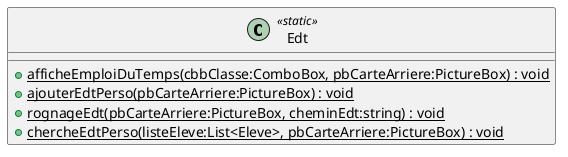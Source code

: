 @startuml
class Edt <<static>> {
    + {static} afficheEmploiDuTemps(cbbClasse:ComboBox, pbCarteArriere:PictureBox) : void
    + {static} ajouterEdtPerso(pbCarteArriere:PictureBox) : void
    + {static} rognageEdt(pbCarteArriere:PictureBox, cheminEdt:string) : void
    + {static} chercheEdtPerso(listeEleve:List<Eleve>, pbCarteArriere:PictureBox) : void
}
@enduml
